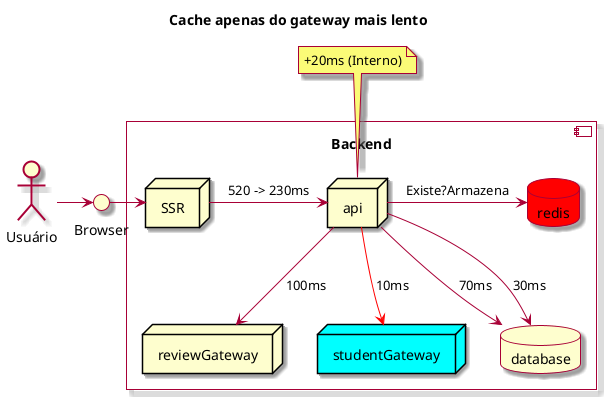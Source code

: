 @startuml

skin rose

Title: Cache apenas do gateway mais lento


actor "Usuário" as actor
interface "Browser" as browser

component "Backend\n" {

  node SSR
  node "api" as backend
  node reviewGateway as reviewGateway
  node studentGateway as studentGateway #aqua
  database database
  database redis as redis  #red

  actor -> browser
  browser -> SSR
  backend -> redis: Existe?Armazena
  backend --> database: 70ms
  backend --> database: 30ms
  backend --> reviewGateway: 100ms
  backend --> studentGateway #red: 10ms

}

SSR -> backend: 520 -> 230ms
note top of backend: +20ms (Interno)

@enduml